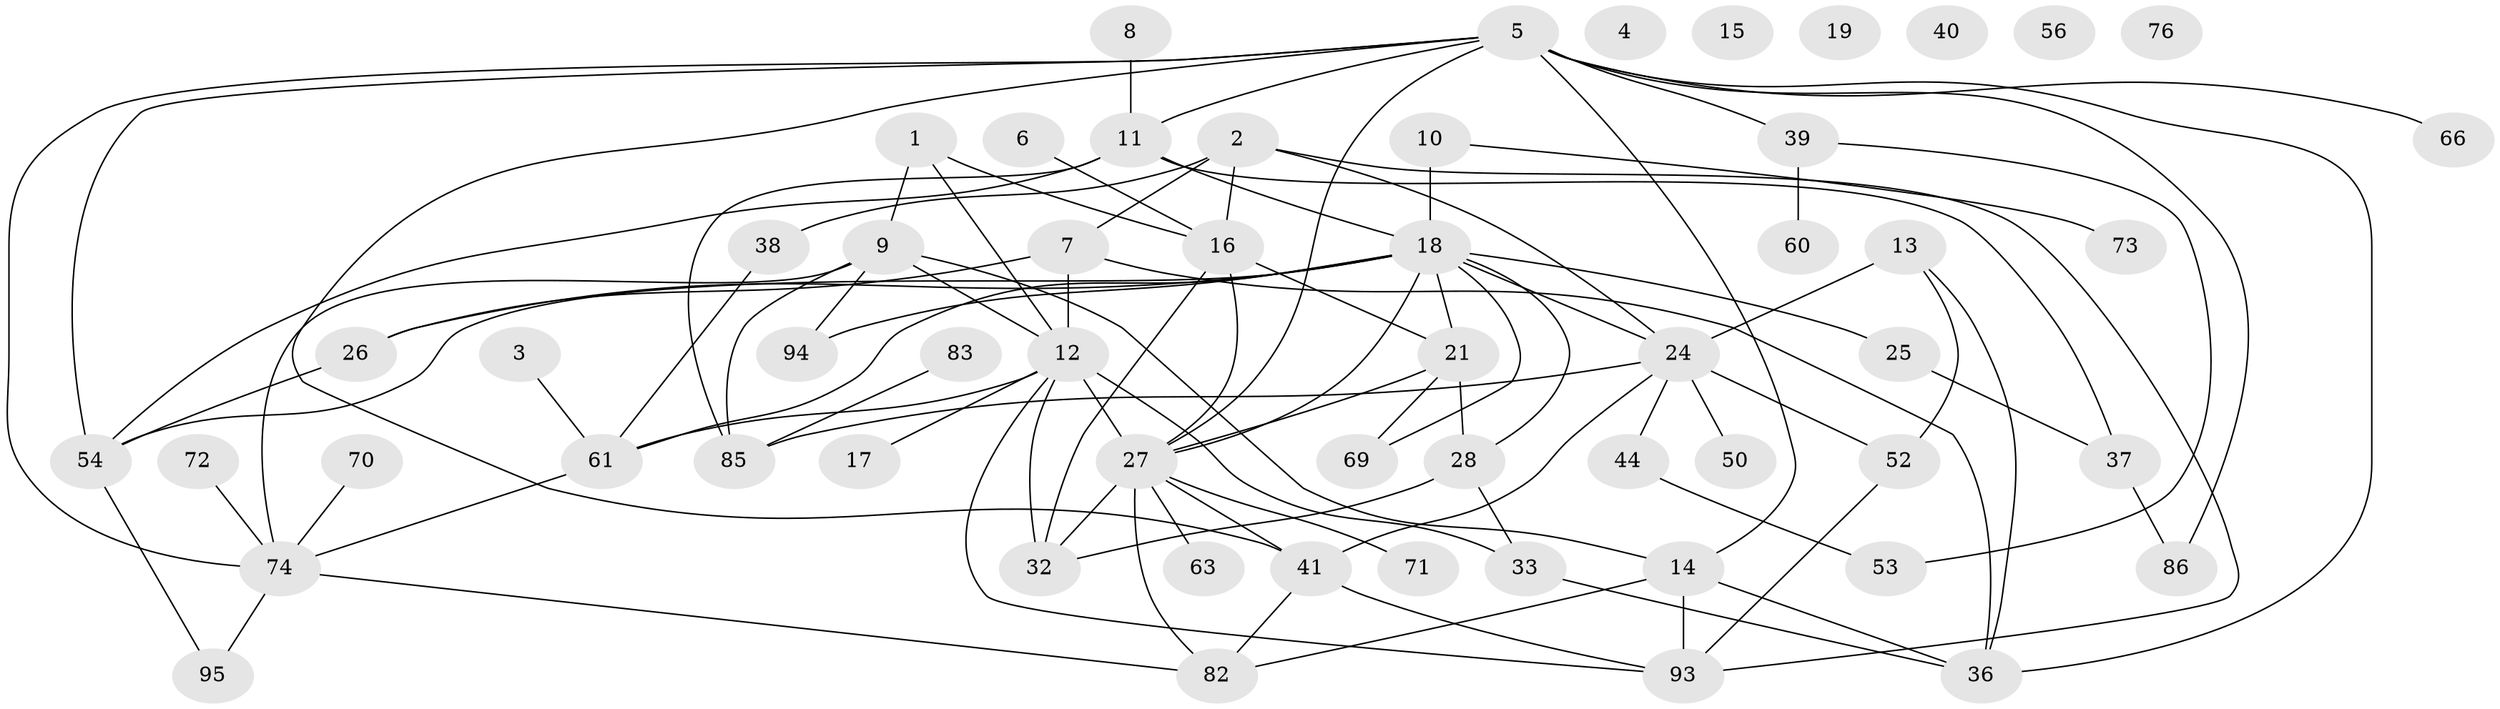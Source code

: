 // original degree distribution, {3: 0.26956521739130435, 1: 0.19130434782608696, 0: 0.043478260869565216, 4: 0.1826086956521739, 2: 0.22608695652173913, 6: 0.02608695652173913, 7: 0.008695652173913044, 5: 0.05217391304347826}
// Generated by graph-tools (version 1.1) at 2025/13/03/09/25 04:13:08]
// undirected, 57 vertices, 93 edges
graph export_dot {
graph [start="1"]
  node [color=gray90,style=filled];
  1;
  2 [super="+109+64"];
  3;
  4;
  5 [super="+111+100+22"];
  6;
  7 [super="+34"];
  8;
  9 [super="+62+91"];
  10 [super="+78"];
  11 [super="+97+43"];
  12 [super="+59+29"];
  13 [super="+99"];
  14 [super="+20"];
  15 [super="+79"];
  16 [super="+89+77+58"];
  17;
  18 [super="+42+35+88+55"];
  19;
  21 [super="+65+30"];
  24 [super="+47+92"];
  25 [super="+80"];
  26 [super="+51"];
  27 [super="+45+49+31"];
  28 [super="+68"];
  32;
  33;
  36 [super="+106+48"];
  37 [super="+67"];
  38;
  39 [super="+104"];
  40;
  41 [super="+102+112"];
  44;
  50;
  52;
  53;
  54 [super="+101"];
  56;
  60 [super="+87"];
  61;
  63;
  66;
  69;
  70;
  71;
  72;
  73;
  74 [super="+81"];
  76;
  82;
  83;
  85;
  86 [super="+96"];
  93 [super="+98"];
  94;
  95;
  1 -- 9;
  1 -- 12;
  1 -- 16;
  2 -- 16;
  2 -- 7;
  2 -- 24;
  2 -- 93;
  2 -- 38;
  3 -- 61;
  5 -- 54;
  5 -- 41;
  5 -- 11;
  5 -- 39;
  5 -- 66;
  5 -- 36;
  5 -- 86;
  5 -- 74;
  5 -- 27;
  5 -- 14;
  6 -- 16;
  7 -- 12;
  7 -- 26 [weight=2];
  7 -- 36;
  8 -- 11;
  9 -- 94;
  9 -- 12;
  9 -- 85;
  9 -- 74;
  9 -- 14;
  10 -- 73;
  10 -- 18 [weight=2];
  11 -- 18;
  11 -- 37;
  11 -- 85;
  11 -- 54;
  12 -- 17;
  12 -- 32;
  12 -- 33;
  12 -- 61;
  12 -- 93;
  12 -- 27;
  13 -- 52;
  13 -- 24;
  13 -- 36;
  14 -- 82;
  14 -- 36;
  14 -- 93;
  16 -- 32;
  16 -- 21;
  16 -- 27;
  18 -- 61;
  18 -- 26;
  18 -- 27;
  18 -- 28;
  18 -- 25;
  18 -- 69;
  18 -- 21;
  18 -- 24;
  18 -- 94;
  18 -- 54;
  21 -- 69;
  21 -- 28;
  21 -- 27;
  24 -- 41;
  24 -- 85;
  24 -- 52;
  24 -- 50;
  24 -- 44;
  25 -- 37;
  26 -- 54;
  27 -- 41;
  27 -- 71;
  27 -- 82;
  27 -- 63;
  27 -- 32;
  28 -- 32;
  28 -- 33;
  33 -- 36;
  37 -- 86;
  38 -- 61;
  39 -- 53;
  39 -- 60;
  41 -- 82;
  41 -- 93;
  44 -- 53;
  52 -- 93;
  54 -- 95;
  61 -- 74;
  70 -- 74;
  72 -- 74;
  74 -- 82;
  74 -- 95;
  83 -- 85;
}
